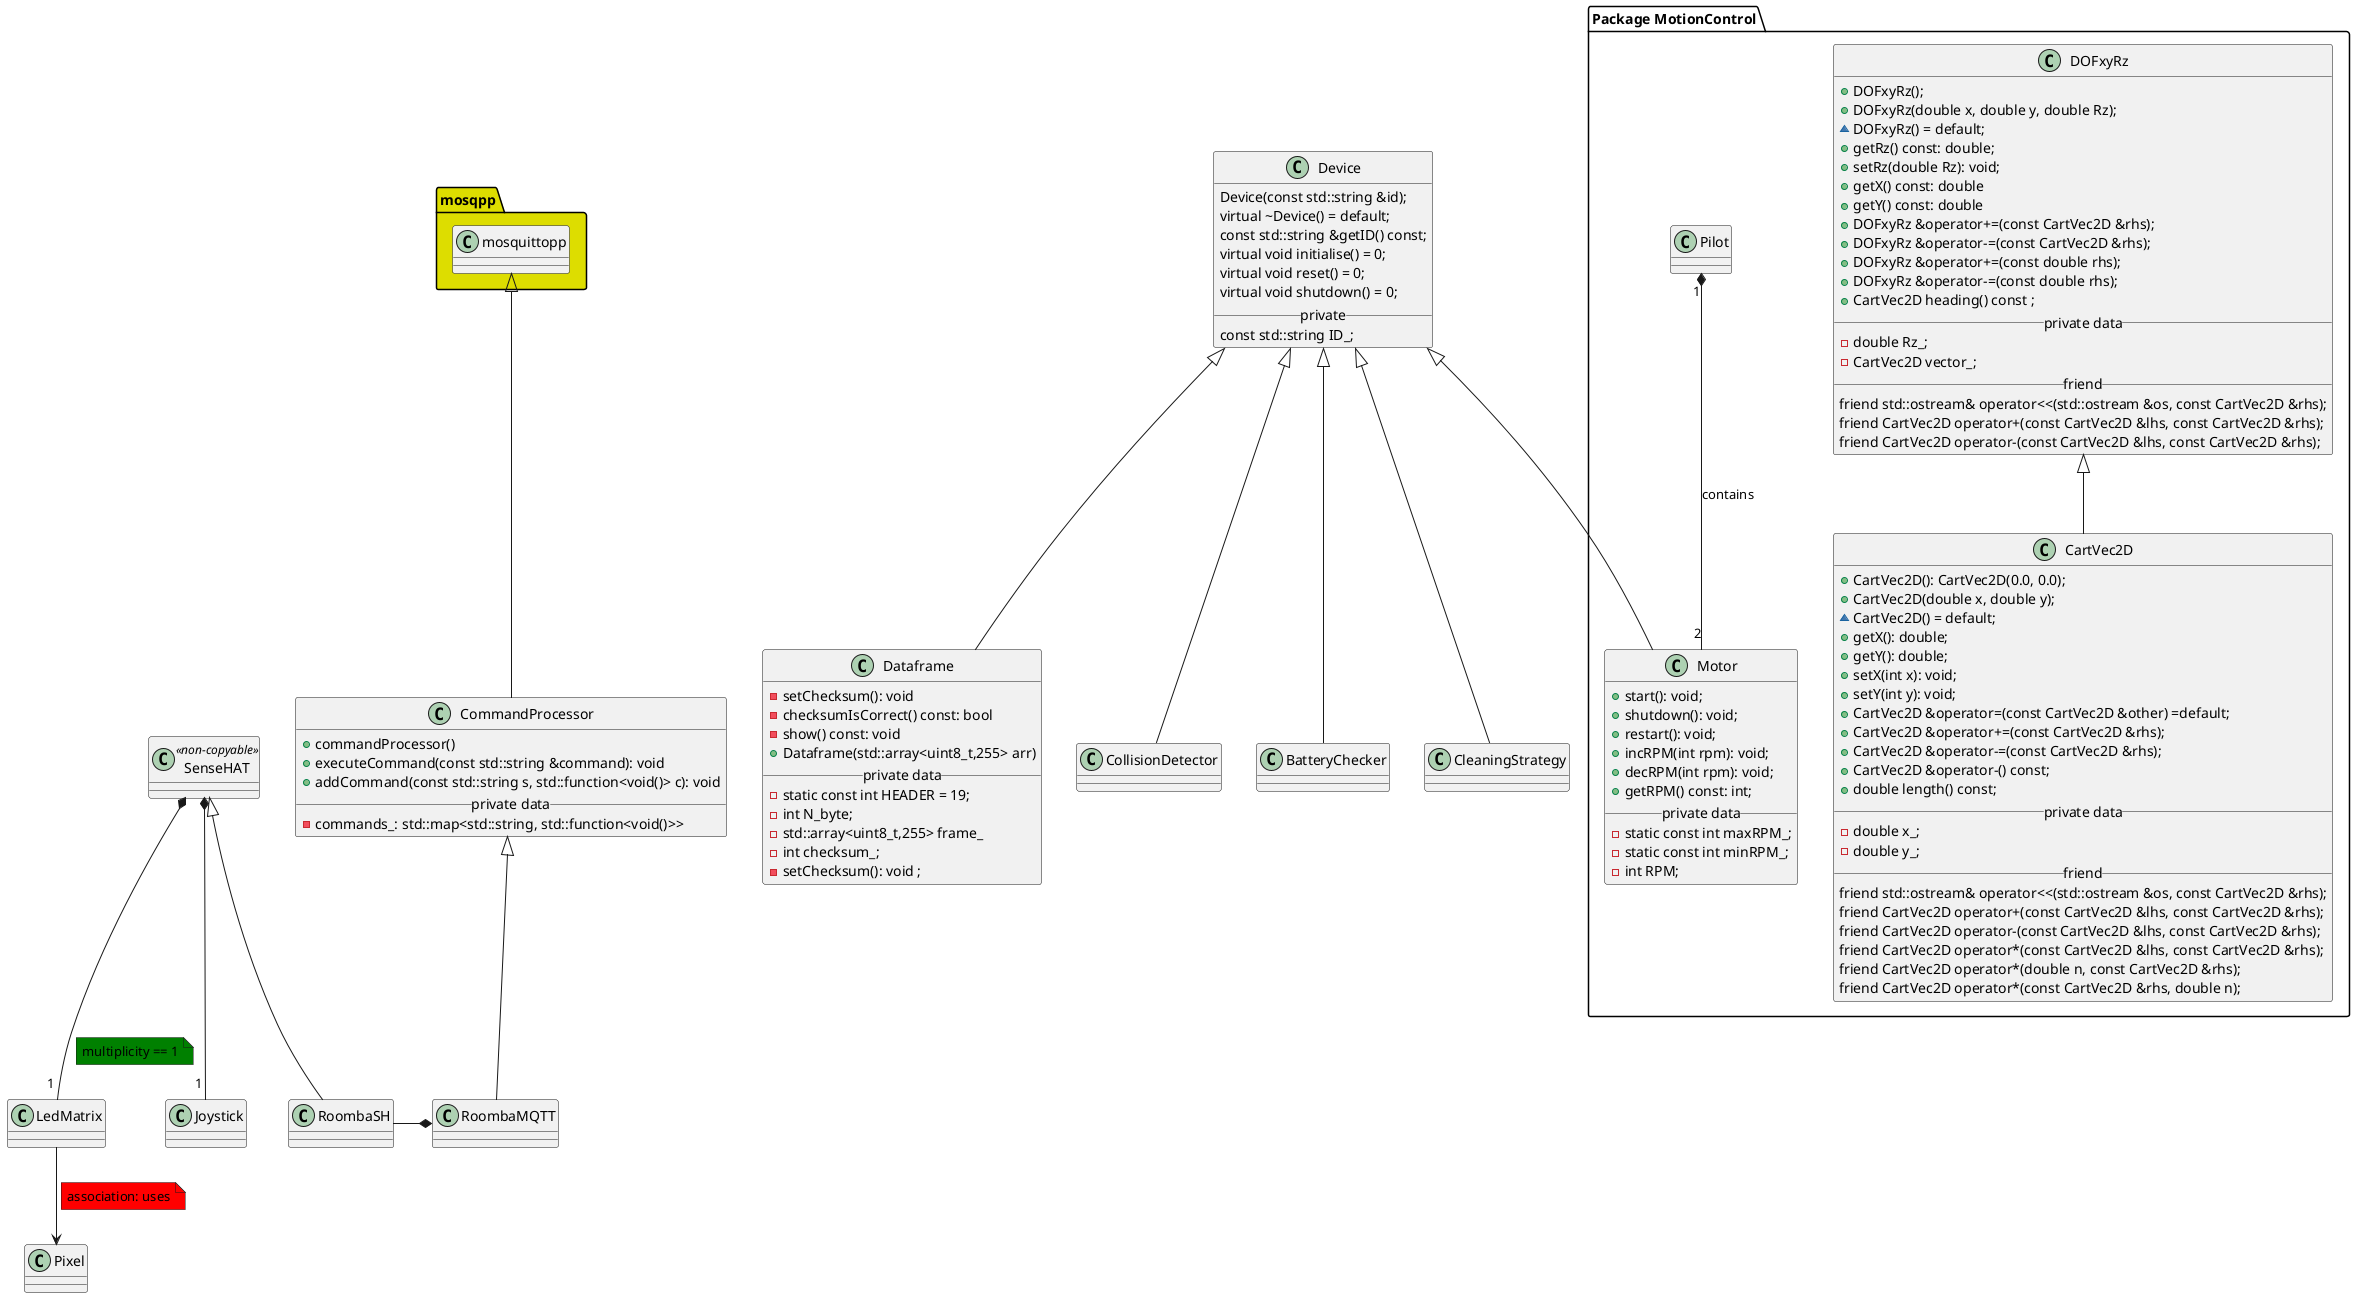 @startuml
package "Package MotionControl"{
class Motor{
+start(): void;
+shutdown(): void;
+restart(): void;
+incRPM(int rpm): void;
+decRPM(int rpm): void;
+getRPM() const: int;
__private data__
-static const int maxRPM_;
-static const int minRPM_;
-int RPM;
}

class Pilot{

}
Pilot "1" *-- "2" Motor : contains
class CartVec2D{
 +CartVec2D(): CartVec2D(0.0, 0.0);
 +CartVec2D(double x, double y);
 ~CartVec2D() = default;
 +getX(): double;
 +getY(): double;
 +setX(int x): void;
 +setY(int y): void;
 +CartVec2D &operator=(const CartVec2D &other) =default;
 +CartVec2D &operator+=(const CartVec2D &rhs);
 +CartVec2D &operator-=(const CartVec2D &rhs);
 +CartVec2D &operator-() const;
 +double length() const;
 __private data__
 -double x_;
 -double y_;
 __friend__
 friend std::ostream& operator<<(std::ostream &os, const CartVec2D &rhs);
 friend CartVec2D operator+(const CartVec2D &lhs, const CartVec2D &rhs);
 friend CartVec2D operator-(const CartVec2D &lhs, const CartVec2D &rhs);
 friend CartVec2D operator*(const CartVec2D &lhs, const CartVec2D &rhs);
 friend CartVec2D operator*(double n, const CartVec2D &rhs);
 friend CartVec2D operator*(const CartVec2D &rhs, double n);
}

class DOFxyRz{
 +DOFxyRz();
 +DOFxyRz(double x, double y, double Rz);
 ~DOFxyRz() = default;
 +getRz() const: double;
 +setRz(double Rz): void;
 +getX() const: double
 +getY() const: double
 +DOFxyRz &operator+=(const CartVec2D &rhs);
 +DOFxyRz &operator-=(const CartVec2D &rhs);
 +DOFxyRz &operator+=(const double rhs);
 +DOFxyRz &operator-=(const double rhs);
 +CartVec2D heading() const ;
 __private data__
 -double Rz_;
 -CartVec2D vector_;
 __friend__
 friend std::ostream& operator<<(std::ostream &os, const CartVec2D &rhs);
 friend CartVec2D operator+(const CartVec2D &lhs, const CartVec2D &rhs);
 friend CartVec2D operator-(const CartVec2D &lhs, const CartVec2D &rhs);
}
DOFxyRz <|-- CartVec2D
}



class Dataframe{
 -setChecksum(): void
 -checksumIsCorrect() const: bool
 -show() const: void
 +Dataframe(std::array<uint8_t,255> arr)
__private data__
-static const int HEADER = 19;
-int N_byte;
-std::array<uint8_t,255> frame_
-int checksum_;
-setChecksum(): void ;
}

class CommandProcessor {
 +commandProcessor()
 +executeCommand(const std::string &command): void
 +addCommand(const std::string s, std::function<void()> c): void
 __private data__
 -commands_: std::map<std::string, std::function<void()>>
}

class Pixel
class SenseHAT <<non-copyable>>

LedMatrix -down-> Pixel
note on link #red: association: uses

SenseHAT *-down- "1 " Joystick
SenseHAT *-down- "1 " LedMatrix
note on link #green: multiplicity == 1

package "mosqpp" #DDDD00 {
class mosquittopp 
} 

mosquittopp <|-- CommandProcessor
CommandProcessor <|-- RoombaMQTT
SenseHAT <|-- RoombaSH

RoombaMQTT *-left- RoombaSH

class Device{
Device(const std::string &id);
virtual ~Device() = default;
const std::string &getID() const;
virtual void initialise() = 0;
virtual void reset() = 0;
virtual void shutdown() = 0;
__private__
const std::string ID_;
}

class CollisionDetector
class BatteryChecker
class CleaningStrategy

Device <|-- Motor
Device <|-- Dataframe
Device <|-- CollisionDetector
Device <|-- BatteryChecker
Device <|-- CleaningStrategy






